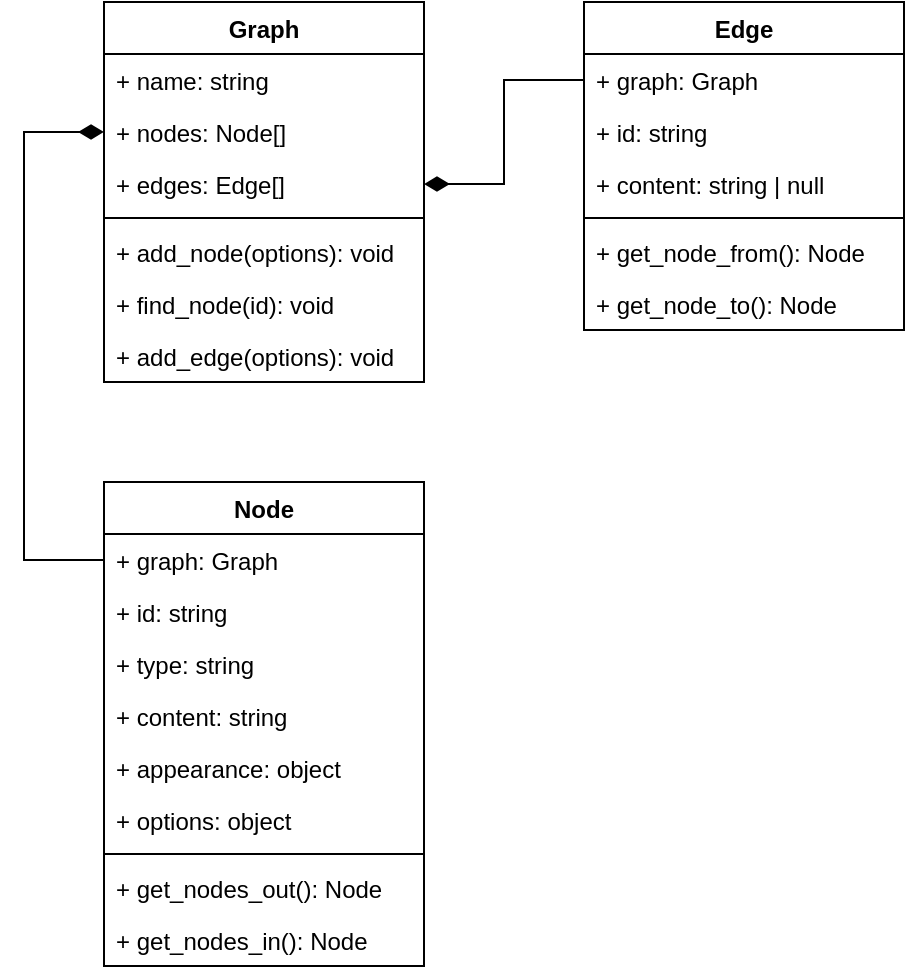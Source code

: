 <mxfile version="17.1.3" type="device" pages="2"><diagram id="BQRmdkcdm_ulEwjL-8H6" name="graph"><mxGraphModel dx="1422" dy="745" grid="1" gridSize="10" guides="1" tooltips="1" connect="1" arrows="1" fold="1" page="1" pageScale="1" pageWidth="1100" pageHeight="850" math="0" shadow="0"><root><mxCell id="0"/><mxCell id="1" parent="0"/><mxCell id="x_nnRGTbe6wtyawMKaXT-1" value="Graph" style="swimlane;fontStyle=1;align=center;verticalAlign=top;childLayout=stackLayout;horizontal=1;startSize=26;horizontalStack=0;resizeParent=1;resizeParentMax=0;resizeLast=0;collapsible=1;marginBottom=0;" vertex="1" parent="1"><mxGeometry x="80" y="80" width="160" height="190" as="geometry"/></mxCell><mxCell id="x_nnRGTbe6wtyawMKaXT-2" value="+ name: string" style="text;strokeColor=none;fillColor=none;align=left;verticalAlign=top;spacingLeft=4;spacingRight=4;overflow=hidden;rotatable=0;points=[[0,0.5],[1,0.5]];portConstraint=eastwest;" vertex="1" parent="x_nnRGTbe6wtyawMKaXT-1"><mxGeometry y="26" width="160" height="26" as="geometry"/></mxCell><mxCell id="x_nnRGTbe6wtyawMKaXT-19" value="+ nodes: Node[]" style="text;strokeColor=none;fillColor=none;align=left;verticalAlign=top;spacingLeft=4;spacingRight=4;overflow=hidden;rotatable=0;points=[[0,0.5],[1,0.5]];portConstraint=eastwest;" vertex="1" parent="x_nnRGTbe6wtyawMKaXT-1"><mxGeometry y="52" width="160" height="26" as="geometry"/></mxCell><mxCell id="x_nnRGTbe6wtyawMKaXT-20" value="+ edges: Edge[]" style="text;strokeColor=none;fillColor=none;align=left;verticalAlign=top;spacingLeft=4;spacingRight=4;overflow=hidden;rotatable=0;points=[[0,0.5],[1,0.5]];portConstraint=eastwest;" vertex="1" parent="x_nnRGTbe6wtyawMKaXT-1"><mxGeometry y="78" width="160" height="26" as="geometry"/></mxCell><mxCell id="x_nnRGTbe6wtyawMKaXT-3" value="" style="line;strokeWidth=1;fillColor=none;align=left;verticalAlign=middle;spacingTop=-1;spacingLeft=3;spacingRight=3;rotatable=0;labelPosition=right;points=[];portConstraint=eastwest;" vertex="1" parent="x_nnRGTbe6wtyawMKaXT-1"><mxGeometry y="104" width="160" height="8" as="geometry"/></mxCell><mxCell id="x_nnRGTbe6wtyawMKaXT-4" value="+ add_node(options): void" style="text;strokeColor=none;fillColor=none;align=left;verticalAlign=top;spacingLeft=4;spacingRight=4;overflow=hidden;rotatable=0;points=[[0,0.5],[1,0.5]];portConstraint=eastwest;" vertex="1" parent="x_nnRGTbe6wtyawMKaXT-1"><mxGeometry y="112" width="160" height="26" as="geometry"/></mxCell><mxCell id="x_nnRGTbe6wtyawMKaXT-23" value="+ find_node(id): void" style="text;strokeColor=none;fillColor=none;align=left;verticalAlign=top;spacingLeft=4;spacingRight=4;overflow=hidden;rotatable=0;points=[[0,0.5],[1,0.5]];portConstraint=eastwest;" vertex="1" parent="x_nnRGTbe6wtyawMKaXT-1"><mxGeometry y="138" width="160" height="26" as="geometry"/></mxCell><mxCell id="x_nnRGTbe6wtyawMKaXT-21" value="+ add_edge(options): void" style="text;strokeColor=none;fillColor=none;align=left;verticalAlign=top;spacingLeft=4;spacingRight=4;overflow=hidden;rotatable=0;points=[[0,0.5],[1,0.5]];portConstraint=eastwest;" vertex="1" parent="x_nnRGTbe6wtyawMKaXT-1"><mxGeometry y="164" width="160" height="26" as="geometry"/></mxCell><mxCell id="x_nnRGTbe6wtyawMKaXT-5" value="Node" style="swimlane;fontStyle=1;align=center;verticalAlign=top;childLayout=stackLayout;horizontal=1;startSize=26;horizontalStack=0;resizeParent=1;resizeParentMax=0;resizeLast=0;collapsible=1;marginBottom=0;" vertex="1" parent="1"><mxGeometry x="80" y="320" width="160" height="242" as="geometry"/></mxCell><mxCell id="x_nnRGTbe6wtyawMKaXT-28" value="+ graph: Graph " style="text;strokeColor=none;fillColor=none;align=left;verticalAlign=top;spacingLeft=4;spacingRight=4;overflow=hidden;rotatable=0;points=[[0,0.5],[1,0.5]];portConstraint=eastwest;" vertex="1" parent="x_nnRGTbe6wtyawMKaXT-5"><mxGeometry y="26" width="160" height="26" as="geometry"/></mxCell><mxCell id="x_nnRGTbe6wtyawMKaXT-6" value="+ id: string" style="text;strokeColor=none;fillColor=none;align=left;verticalAlign=top;spacingLeft=4;spacingRight=4;overflow=hidden;rotatable=0;points=[[0,0.5],[1,0.5]];portConstraint=eastwest;" vertex="1" parent="x_nnRGTbe6wtyawMKaXT-5"><mxGeometry y="52" width="160" height="26" as="geometry"/></mxCell><mxCell id="x_nnRGTbe6wtyawMKaXT-26" value="+ type: string " style="text;strokeColor=none;fillColor=none;align=left;verticalAlign=top;spacingLeft=4;spacingRight=4;overflow=hidden;rotatable=0;points=[[0,0.5],[1,0.5]];portConstraint=eastwest;" vertex="1" parent="x_nnRGTbe6wtyawMKaXT-5"><mxGeometry y="78" width="160" height="26" as="geometry"/></mxCell><mxCell id="x_nnRGTbe6wtyawMKaXT-25" value="+ content: string" style="text;strokeColor=none;fillColor=none;align=left;verticalAlign=top;spacingLeft=4;spacingRight=4;overflow=hidden;rotatable=0;points=[[0,0.5],[1,0.5]];portConstraint=eastwest;" vertex="1" parent="x_nnRGTbe6wtyawMKaXT-5"><mxGeometry y="104" width="160" height="26" as="geometry"/></mxCell><mxCell id="x_nnRGTbe6wtyawMKaXT-13" value="+ appearance: object" style="text;strokeColor=none;fillColor=none;align=left;verticalAlign=top;spacingLeft=4;spacingRight=4;overflow=hidden;rotatable=0;points=[[0,0.5],[1,0.5]];portConstraint=eastwest;" vertex="1" parent="x_nnRGTbe6wtyawMKaXT-5"><mxGeometry y="130" width="160" height="26" as="geometry"/></mxCell><mxCell id="x_nnRGTbe6wtyawMKaXT-24" value="+ options: object" style="text;strokeColor=none;fillColor=none;align=left;verticalAlign=top;spacingLeft=4;spacingRight=4;overflow=hidden;rotatable=0;points=[[0,0.5],[1,0.5]];portConstraint=eastwest;" vertex="1" parent="x_nnRGTbe6wtyawMKaXT-5"><mxGeometry y="156" width="160" height="26" as="geometry"/></mxCell><mxCell id="x_nnRGTbe6wtyawMKaXT-7" value="" style="line;strokeWidth=1;fillColor=none;align=left;verticalAlign=middle;spacingTop=-1;spacingLeft=3;spacingRight=3;rotatable=0;labelPosition=right;points=[];portConstraint=eastwest;" vertex="1" parent="x_nnRGTbe6wtyawMKaXT-5"><mxGeometry y="182" width="160" height="8" as="geometry"/></mxCell><mxCell id="x_nnRGTbe6wtyawMKaXT-8" value="+ get_nodes_out(): Node" style="text;strokeColor=none;fillColor=none;align=left;verticalAlign=top;spacingLeft=4;spacingRight=4;overflow=hidden;rotatable=0;points=[[0,0.5],[1,0.5]];portConstraint=eastwest;" vertex="1" parent="x_nnRGTbe6wtyawMKaXT-5"><mxGeometry y="190" width="160" height="26" as="geometry"/></mxCell><mxCell id="x_nnRGTbe6wtyawMKaXT-27" value="+ get_nodes_in(): Node" style="text;strokeColor=none;fillColor=none;align=left;verticalAlign=top;spacingLeft=4;spacingRight=4;overflow=hidden;rotatable=0;points=[[0,0.5],[1,0.5]];portConstraint=eastwest;" vertex="1" parent="x_nnRGTbe6wtyawMKaXT-5"><mxGeometry y="216" width="160" height="26" as="geometry"/></mxCell><mxCell id="x_nnRGTbe6wtyawMKaXT-9" value="Edge" style="swimlane;fontStyle=1;align=center;verticalAlign=top;childLayout=stackLayout;horizontal=1;startSize=26;horizontalStack=0;resizeParent=1;resizeParentMax=0;resizeLast=0;collapsible=1;marginBottom=0;" vertex="1" parent="1"><mxGeometry x="320" y="80" width="160" height="164" as="geometry"/></mxCell><mxCell id="x_nnRGTbe6wtyawMKaXT-31" value="+ graph: Graph" style="text;strokeColor=none;fillColor=none;align=left;verticalAlign=top;spacingLeft=4;spacingRight=4;overflow=hidden;rotatable=0;points=[[0,0.5],[1,0.5]];portConstraint=eastwest;" vertex="1" parent="x_nnRGTbe6wtyawMKaXT-9"><mxGeometry y="26" width="160" height="26" as="geometry"/></mxCell><mxCell id="x_nnRGTbe6wtyawMKaXT-10" value="+ id: string" style="text;strokeColor=none;fillColor=none;align=left;verticalAlign=top;spacingLeft=4;spacingRight=4;overflow=hidden;rotatable=0;points=[[0,0.5],[1,0.5]];portConstraint=eastwest;" vertex="1" parent="x_nnRGTbe6wtyawMKaXT-9"><mxGeometry y="52" width="160" height="26" as="geometry"/></mxCell><mxCell id="x_nnRGTbe6wtyawMKaXT-32" value="+ content: string | null" style="text;strokeColor=none;fillColor=none;align=left;verticalAlign=top;spacingLeft=4;spacingRight=4;overflow=hidden;rotatable=0;points=[[0,0.5],[1,0.5]];portConstraint=eastwest;" vertex="1" parent="x_nnRGTbe6wtyawMKaXT-9"><mxGeometry y="78" width="160" height="26" as="geometry"/></mxCell><mxCell id="x_nnRGTbe6wtyawMKaXT-11" value="" style="line;strokeWidth=1;fillColor=none;align=left;verticalAlign=middle;spacingTop=-1;spacingLeft=3;spacingRight=3;rotatable=0;labelPosition=right;points=[];portConstraint=eastwest;" vertex="1" parent="x_nnRGTbe6wtyawMKaXT-9"><mxGeometry y="104" width="160" height="8" as="geometry"/></mxCell><mxCell id="x_nnRGTbe6wtyawMKaXT-12" value="+ get_node_from(): Node " style="text;strokeColor=none;fillColor=none;align=left;verticalAlign=top;spacingLeft=4;spacingRight=4;overflow=hidden;rotatable=0;points=[[0,0.5],[1,0.5]];portConstraint=eastwest;" vertex="1" parent="x_nnRGTbe6wtyawMKaXT-9"><mxGeometry y="112" width="160" height="26" as="geometry"/></mxCell><mxCell id="x_nnRGTbe6wtyawMKaXT-37" value="+ get_node_to(): Node" style="text;strokeColor=none;fillColor=none;align=left;verticalAlign=top;spacingLeft=4;spacingRight=4;overflow=hidden;rotatable=0;points=[[0,0.5],[1,0.5]];portConstraint=eastwest;" vertex="1" parent="x_nnRGTbe6wtyawMKaXT-9"><mxGeometry y="138" width="160" height="26" as="geometry"/></mxCell><mxCell id="x_nnRGTbe6wtyawMKaXT-29" style="edgeStyle=orthogonalEdgeStyle;rounded=0;orthogonalLoop=1;jettySize=auto;html=1;startArrow=none;startFill=0;endArrow=diamondThin;endFill=1;endSize=10;startSize=10;" edge="1" parent="1" source="x_nnRGTbe6wtyawMKaXT-28" target="x_nnRGTbe6wtyawMKaXT-19"><mxGeometry relative="1" as="geometry"><Array as="points"><mxPoint x="40" y="359"/><mxPoint x="40" y="145"/></Array></mxGeometry></mxCell><mxCell id="x_nnRGTbe6wtyawMKaXT-36" style="edgeStyle=orthogonalEdgeStyle;rounded=0;orthogonalLoop=1;jettySize=auto;html=1;startArrow=none;startFill=0;endArrow=diamondThin;endFill=1;endSize=10;startSize=10;" edge="1" parent="1" source="x_nnRGTbe6wtyawMKaXT-31" target="x_nnRGTbe6wtyawMKaXT-20"><mxGeometry relative="1" as="geometry"/></mxCell></root></mxGraphModel></diagram><diagram id="Kq0zm8COb7-UAMLO3rQh" name="transformer"><mxGraphModel dx="1422" dy="745" grid="1" gridSize="10" guides="1" tooltips="1" connect="1" arrows="1" fold="1" page="1" pageScale="1" pageWidth="1100" pageHeight="850" math="0" shadow="0"><root><mxCell id="9bIflIuT3IWDkX9IHrM0-0"/><mxCell id="9bIflIuT3IWDkX9IHrM0-1" parent="9bIflIuT3IWDkX9IHrM0-0"/><mxCell id="9bIflIuT3IWDkX9IHrM0-2" value="Transformer" style="swimlane;fontStyle=1;align=center;verticalAlign=top;childLayout=stackLayout;horizontal=1;startSize=26;horizontalStack=0;resizeParent=1;resizeParentMax=0;resizeLast=0;collapsible=1;marginBottom=0;" vertex="1" parent="9bIflIuT3IWDkX9IHrM0-1"><mxGeometry x="80" y="120" width="240" height="268" as="geometry"/></mxCell><mxCell id="9bIflIuT3IWDkX9IHrM0-3" value="+ graph: Graph " style="text;strokeColor=none;fillColor=none;align=left;verticalAlign=top;spacingLeft=4;spacingRight=4;overflow=hidden;rotatable=0;points=[[0,0.5],[1,0.5]];portConstraint=eastwest;" vertex="1" parent="9bIflIuT3IWDkX9IHrM0-2"><mxGeometry y="26" width="240" height="26" as="geometry"/></mxCell><mxCell id="9bIflIuT3IWDkX9IHrM0-4" value="+ json: JSONTransformer" style="text;strokeColor=none;fillColor=none;align=left;verticalAlign=top;spacingLeft=4;spacingRight=4;overflow=hidden;rotatable=0;points=[[0,0.5],[1,0.5]];portConstraint=eastwest;" vertex="1" parent="9bIflIuT3IWDkX9IHrM0-2"><mxGeometry y="52" width="240" height="26" as="geometry"/></mxCell><mxCell id="9bIflIuT3IWDkX9IHrM0-5" value="+ modeler: ModelerTransformer" style="text;strokeColor=none;fillColor=none;align=left;verticalAlign=top;spacingLeft=4;spacingRight=4;overflow=hidden;rotatable=0;points=[[0,0.5],[1,0.5]];portConstraint=eastwest;" vertex="1" parent="9bIflIuT3IWDkX9IHrM0-2"><mxGeometry y="78" width="240" height="26" as="geometry"/></mxCell><mxCell id="9bIflIuT3IWDkX9IHrM0-6" value="+ docassemble: DocassembleTransformer" style="text;strokeColor=none;fillColor=none;align=left;verticalAlign=top;spacingLeft=4;spacingRight=4;overflow=hidden;rotatable=0;points=[[0,0.5],[1,0.5]];portConstraint=eastwest;" vertex="1" parent="9bIflIuT3IWDkX9IHrM0-2"><mxGeometry y="104" width="240" height="26" as="geometry"/></mxCell><mxCell id="9bIflIuT3IWDkX9IHrM0-7" value="" style="line;strokeWidth=1;fillColor=none;align=left;verticalAlign=middle;spacingTop=-1;spacingLeft=3;spacingRight=3;rotatable=0;labelPosition=right;points=[];portConstraint=eastwest;" vertex="1" parent="9bIflIuT3IWDkX9IHrM0-2"><mxGeometry y="130" width="240" height="8" as="geometry"/></mxCell><mxCell id="9bIflIuT3IWDkX9IHrM0-8" value="+ in_json(data: Graph)" style="text;strokeColor=none;fillColor=none;align=left;verticalAlign=top;spacingLeft=4;spacingRight=4;overflow=hidden;rotatable=0;points=[[0,0.5],[1,0.5]];portConstraint=eastwest;" vertex="1" parent="9bIflIuT3IWDkX9IHrM0-2"><mxGeometry y="138" width="240" height="26" as="geometry"/></mxCell><mxCell id="9bIflIuT3IWDkX9IHrM0-9" value="+ out_json()" style="text;strokeColor=none;fillColor=none;align=left;verticalAlign=top;spacingLeft=4;spacingRight=4;overflow=hidden;rotatable=0;points=[[0,0.5],[1,0.5]];portConstraint=eastwest;" vertex="1" parent="9bIflIuT3IWDkX9IHrM0-2"><mxGeometry y="164" width="240" height="26" as="geometry"/></mxCell><mxCell id="9bIflIuT3IWDkX9IHrM0-10" value="+ in_modeler(modeler_data)" style="text;strokeColor=none;fillColor=none;align=left;verticalAlign=top;spacingLeft=4;spacingRight=4;overflow=hidden;rotatable=0;points=[[0,0.5],[1,0.5]];portConstraint=eastwest;" vertex="1" parent="9bIflIuT3IWDkX9IHrM0-2"><mxGeometry y="190" width="240" height="26" as="geometry"/></mxCell><mxCell id="9bIflIuT3IWDkX9IHrM0-11" value="+ out_modeler()" style="text;strokeColor=none;fillColor=none;align=left;verticalAlign=top;spacingLeft=4;spacingRight=4;overflow=hidden;rotatable=0;points=[[0,0.5],[1,0.5]];portConstraint=eastwest;" vertex="1" parent="9bIflIuT3IWDkX9IHrM0-2"><mxGeometry y="216" width="240" height="26" as="geometry"/></mxCell><mxCell id="9bIflIuT3IWDkX9IHrM0-12" value="+ out_docassemble()" style="text;strokeColor=none;fillColor=none;align=left;verticalAlign=top;spacingLeft=4;spacingRight=4;overflow=hidden;rotatable=0;points=[[0,0.5],[1,0.5]];portConstraint=eastwest;" vertex="1" parent="9bIflIuT3IWDkX9IHrM0-2"><mxGeometry y="242" width="240" height="26" as="geometry"/></mxCell><mxCell id="YMQGhDOfKL2hmS6M9qo1-3" style="edgeStyle=orthogonalEdgeStyle;rounded=0;orthogonalLoop=1;jettySize=auto;html=1;startArrow=none;startFill=0;endArrow=diamondThin;endFill=0;startSize=10;endSize=10;exitX=0;exitY=0.25;exitDx=0;exitDy=0;" edge="1" parent="9bIflIuT3IWDkX9IHrM0-1" source="7Kah0EIU07ADa33wwWu6-0" target="9bIflIuT3IWDkX9IHrM0-6"><mxGeometry relative="1" as="geometry"><Array as="points"><mxPoint x="400" y="320"/><mxPoint x="360" y="320"/><mxPoint x="360" y="240"/></Array></mxGeometry></mxCell><mxCell id="YMQGhDOfKL2hmS6M9qo1-17" style="edgeStyle=orthogonalEdgeStyle;rounded=0;orthogonalLoop=1;jettySize=auto;html=1;startArrow=none;startFill=0;endArrow=block;endFill=0;startSize=10;endSize=10;" edge="1" parent="9bIflIuT3IWDkX9IHrM0-1" source="7Kah0EIU07ADa33wwWu6-0" target="YMQGhDOfKL2hmS6M9qo1-8"><mxGeometry relative="1" as="geometry"><Array as="points"><mxPoint x="620" y="320"/><mxPoint x="620" y="260"/></Array></mxGeometry></mxCell><mxCell id="7Kah0EIU07ADa33wwWu6-0" value="DocassembleTransformer" style="swimlane;fontStyle=1;align=center;verticalAlign=top;childLayout=stackLayout;horizontal=1;startSize=26;horizontalStack=0;resizeParent=1;resizeParentMax=0;resizeLast=0;collapsible=1;marginBottom=0;" vertex="1" parent="9bIflIuT3IWDkX9IHrM0-1"><mxGeometry x="400" y="310" width="180" height="60" as="geometry"/></mxCell><mxCell id="7Kah0EIU07ADa33wwWu6-5" value="" style="line;strokeWidth=1;fillColor=none;align=left;verticalAlign=middle;spacingTop=-1;spacingLeft=3;spacingRight=3;rotatable=0;labelPosition=right;points=[];portConstraint=eastwest;" vertex="1" parent="7Kah0EIU07ADa33wwWu6-0"><mxGeometry y="26" width="180" height="8" as="geometry"/></mxCell><mxCell id="7Kah0EIU07ADa33wwWu6-10" value="+ out(): string (code)" style="text;strokeColor=none;fillColor=none;align=left;verticalAlign=top;spacingLeft=4;spacingRight=4;overflow=hidden;rotatable=0;points=[[0,0.5],[1,0.5]];portConstraint=eastwest;" vertex="1" parent="7Kah0EIU07ADa33wwWu6-0"><mxGeometry y="34" width="180" height="26" as="geometry"/></mxCell><mxCell id="YMQGhDOfKL2hmS6M9qo1-0" style="edgeStyle=orthogonalEdgeStyle;rounded=0;orthogonalLoop=1;jettySize=auto;html=1;startArrow=none;startFill=0;endArrow=diamondThin;endFill=0;startSize=10;endSize=10;entryX=1;entryY=0.5;entryDx=0;entryDy=0;" edge="1" parent="9bIflIuT3IWDkX9IHrM0-1" source="7Kah0EIU07ADa33wwWu6-11" target="9bIflIuT3IWDkX9IHrM0-4"><mxGeometry relative="1" as="geometry"><Array as="points"><mxPoint x="360" y="90"/><mxPoint x="360" y="185"/></Array></mxGeometry></mxCell><mxCell id="YMQGhDOfKL2hmS6M9qo1-15" style="edgeStyle=orthogonalEdgeStyle;rounded=0;orthogonalLoop=1;jettySize=auto;html=1;startArrow=none;startFill=0;endArrow=block;endFill=0;startSize=10;endSize=10;" edge="1" parent="9bIflIuT3IWDkX9IHrM0-1" source="7Kah0EIU07ADa33wwWu6-11" target="YMQGhDOfKL2hmS6M9qo1-8"><mxGeometry relative="1" as="geometry"><Array as="points"><mxPoint x="620" y="90"/><mxPoint x="620" y="200"/></Array></mxGeometry></mxCell><mxCell id="7Kah0EIU07ADa33wwWu6-11" value="JSONTransformer" style="swimlane;fontStyle=1;align=center;verticalAlign=top;childLayout=stackLayout;horizontal=1;startSize=26;horizontalStack=0;resizeParent=1;resizeParentMax=0;resizeLast=0;collapsible=1;marginBottom=0;" vertex="1" parent="9bIflIuT3IWDkX9IHrM0-1"><mxGeometry x="400" y="80" width="180" height="86" as="geometry"/></mxCell><mxCell id="7Kah0EIU07ADa33wwWu6-13" value="" style="line;strokeWidth=1;fillColor=none;align=left;verticalAlign=middle;spacingTop=-1;spacingLeft=3;spacingRight=3;rotatable=0;labelPosition=right;points=[];portConstraint=eastwest;" vertex="1" parent="7Kah0EIU07ADa33wwWu6-11"><mxGeometry y="26" width="180" height="8" as="geometry"/></mxCell><mxCell id="YMQGhDOfKL2hmS6M9qo1-1" value="+ in(graph: Graph, data: string)" style="text;strokeColor=none;fillColor=none;align=left;verticalAlign=top;spacingLeft=4;spacingRight=4;overflow=hidden;rotatable=0;points=[[0,0.5],[1,0.5]];portConstraint=eastwest;" vertex="1" parent="7Kah0EIU07ADa33wwWu6-11"><mxGeometry y="34" width="180" height="26" as="geometry"/></mxCell><mxCell id="7Kah0EIU07ADa33wwWu6-14" value="+ out(): string" style="text;strokeColor=none;fillColor=none;align=left;verticalAlign=top;spacingLeft=4;spacingRight=4;overflow=hidden;rotatable=0;points=[[0,0.5],[1,0.5]];portConstraint=eastwest;" vertex="1" parent="7Kah0EIU07ADa33wwWu6-11"><mxGeometry y="60" width="180" height="26" as="geometry"/></mxCell><mxCell id="YMQGhDOfKL2hmS6M9qo1-14" style="edgeStyle=orthogonalEdgeStyle;rounded=0;orthogonalLoop=1;jettySize=auto;html=1;startArrow=none;startFill=0;endArrow=diamondThin;endFill=0;startSize=10;endSize=10;entryX=1;entryY=0.5;entryDx=0;entryDy=0;" edge="1" parent="9bIflIuT3IWDkX9IHrM0-1" source="YMQGhDOfKL2hmS6M9qo1-4" target="9bIflIuT3IWDkX9IHrM0-5"><mxGeometry relative="1" as="geometry"><mxPoint x="380" y="250" as="sourcePoint"/><Array as="points"><mxPoint x="390" y="211"/><mxPoint x="390" y="211"/></Array></mxGeometry></mxCell><mxCell id="YMQGhDOfKL2hmS6M9qo1-19" style="edgeStyle=orthogonalEdgeStyle;rounded=0;orthogonalLoop=1;jettySize=auto;html=1;startArrow=none;startFill=0;endArrow=block;endFill=0;startSize=10;endSize=10;" edge="1" parent="9bIflIuT3IWDkX9IHrM0-1" source="YMQGhDOfKL2hmS6M9qo1-4" target="YMQGhDOfKL2hmS6M9qo1-8"><mxGeometry relative="1" as="geometry"><Array as="points"><mxPoint x="620" y="220"/><mxPoint x="620" y="230"/></Array></mxGeometry></mxCell><mxCell id="YMQGhDOfKL2hmS6M9qo1-4" value="ModelerTransformer" style="swimlane;fontStyle=1;align=center;verticalAlign=top;childLayout=stackLayout;horizontal=1;startSize=26;horizontalStack=0;resizeParent=1;resizeParentMax=0;resizeLast=0;collapsible=1;marginBottom=0;" vertex="1" parent="9bIflIuT3IWDkX9IHrM0-1"><mxGeometry x="400" y="198" width="180" height="86" as="geometry"/></mxCell><mxCell id="YMQGhDOfKL2hmS6M9qo1-5" value="" style="line;strokeWidth=1;fillColor=none;align=left;verticalAlign=middle;spacingTop=-1;spacingLeft=3;spacingRight=3;rotatable=0;labelPosition=right;points=[];portConstraint=eastwest;" vertex="1" parent="YMQGhDOfKL2hmS6M9qo1-4"><mxGeometry y="26" width="180" height="8" as="geometry"/></mxCell><mxCell id="YMQGhDOfKL2hmS6M9qo1-13" value="+ in(graph: Graph, modeler_data) " style="text;strokeColor=none;fillColor=none;align=left;verticalAlign=top;spacingLeft=4;spacingRight=4;overflow=hidden;rotatable=0;points=[[0,0.5],[1,0.5]];portConstraint=eastwest;" vertex="1" parent="YMQGhDOfKL2hmS6M9qo1-4"><mxGeometry y="34" width="180" height="26" as="geometry"/></mxCell><mxCell id="YMQGhDOfKL2hmS6M9qo1-6" value="+ out(): string " style="text;strokeColor=none;fillColor=none;align=left;verticalAlign=top;spacingLeft=4;spacingRight=4;overflow=hidden;rotatable=0;points=[[0,0.5],[1,0.5]];portConstraint=eastwest;" vertex="1" parent="YMQGhDOfKL2hmS6M9qo1-4"><mxGeometry y="60" width="180" height="26" as="geometry"/></mxCell><mxCell id="YMQGhDOfKL2hmS6M9qo1-8" value="&lt;&lt;interface&gt;&gt;&#xA;ITransformer&#xA;" style="swimlane;fontStyle=1;align=center;verticalAlign=top;childLayout=stackLayout;horizontal=1;startSize=40;horizontalStack=0;resizeParent=1;resizeParentMax=0;resizeLast=0;collapsible=1;marginBottom=0;" vertex="1" parent="9bIflIuT3IWDkX9IHrM0-1"><mxGeometry x="660" y="184" width="160" height="100" as="geometry"/></mxCell><mxCell id="YMQGhDOfKL2hmS6M9qo1-10" value="" style="line;strokeWidth=1;fillColor=none;align=left;verticalAlign=middle;spacingTop=-1;spacingLeft=3;spacingRight=3;rotatable=0;labelPosition=right;points=[];portConstraint=eastwest;" vertex="1" parent="YMQGhDOfKL2hmS6M9qo1-8"><mxGeometry y="40" width="160" height="8" as="geometry"/></mxCell><mxCell id="YMQGhDOfKL2hmS6M9qo1-11" value="+ in(...params): Graph" style="text;strokeColor=none;fillColor=none;align=left;verticalAlign=top;spacingLeft=4;spacingRight=4;overflow=hidden;rotatable=0;points=[[0,0.5],[1,0.5]];portConstraint=eastwest;" vertex="1" parent="YMQGhDOfKL2hmS6M9qo1-8"><mxGeometry y="48" width="160" height="26" as="geometry"/></mxCell><mxCell id="YMQGhDOfKL2hmS6M9qo1-12" value="+ out(graph: Graph): Graph" style="text;strokeColor=none;fillColor=none;align=left;verticalAlign=top;spacingLeft=4;spacingRight=4;overflow=hidden;rotatable=0;points=[[0,0.5],[1,0.5]];portConstraint=eastwest;" vertex="1" parent="YMQGhDOfKL2hmS6M9qo1-8"><mxGeometry y="74" width="160" height="26" as="geometry"/></mxCell></root></mxGraphModel></diagram></mxfile>